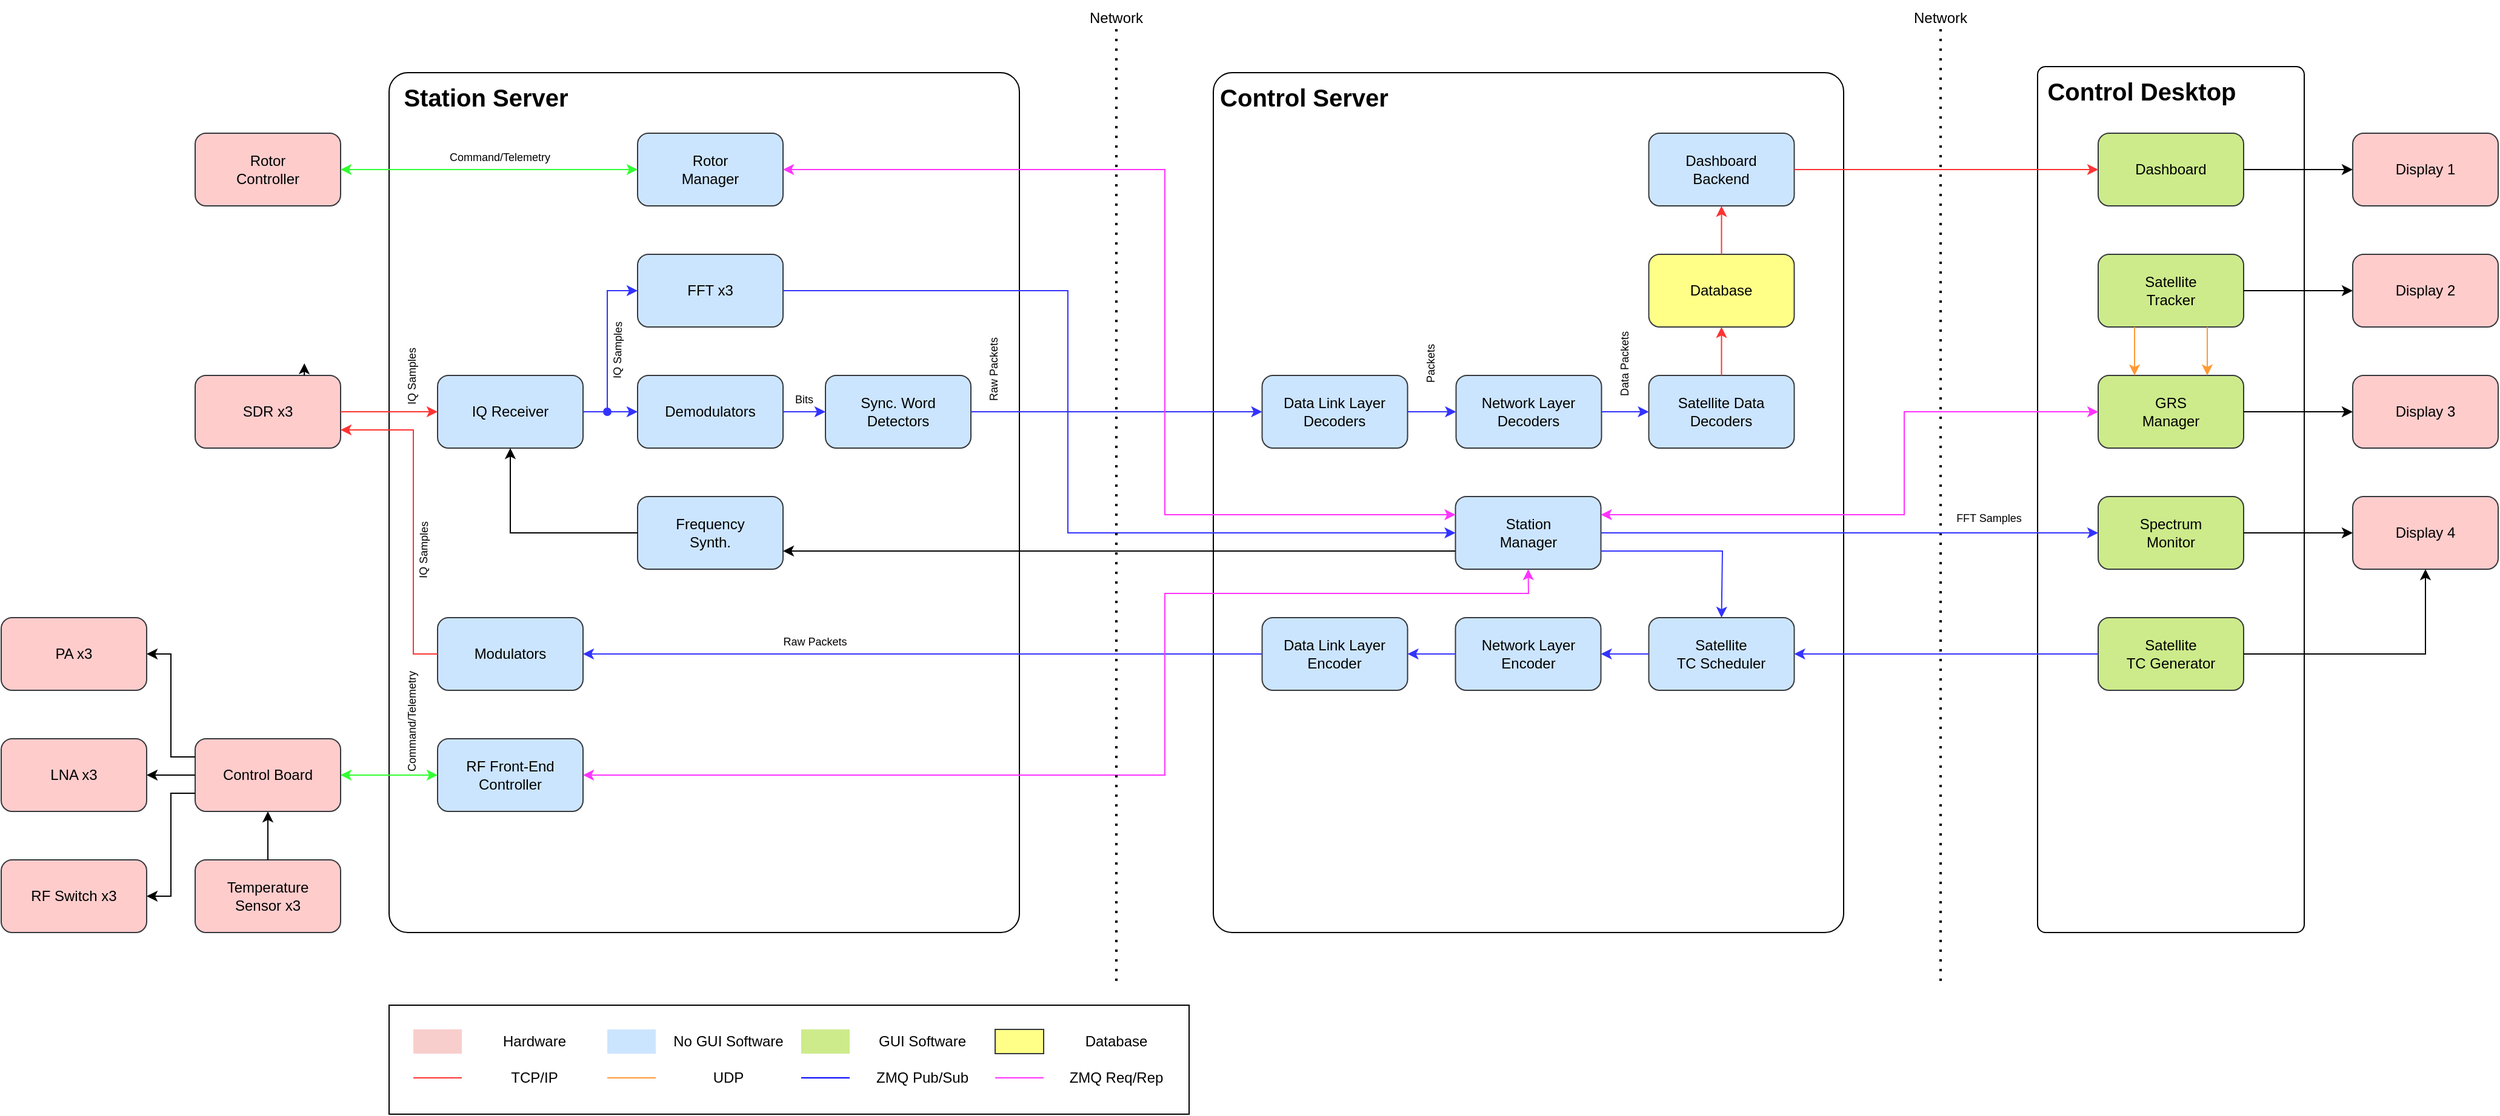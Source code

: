 <mxfile version="27.0.9">
  <diagram name="Page-1" id="cmg6hp7CtFFWTusoUtM8">
    <mxGraphModel dx="3383" dy="704" grid="1" gridSize="10" guides="1" tooltips="1" connect="1" arrows="1" fold="1" page="0" pageScale="1" pageWidth="900" pageHeight="1600" math="0" shadow="0">
      <root>
        <mxCell id="0" />
        <mxCell id="1" parent="0" />
        <mxCell id="hys0f1wHS0h3jVHWkmQ9-83" value="" style="rounded=0;whiteSpace=wrap;html=1;" vertex="1" parent="1">
          <mxGeometry x="-220" y="1640" width="660" height="90" as="geometry" />
        </mxCell>
        <mxCell id="SUKX7cCCjlED89fjYPNY-69" value="" style="rounded=1;whiteSpace=wrap;html=1;arcSize=3;" parent="1" vertex="1">
          <mxGeometry x="460" y="870" width="520" height="710" as="geometry" />
        </mxCell>
        <mxCell id="SUKX7cCCjlED89fjYPNY-67" value="" style="rounded=1;whiteSpace=wrap;html=1;arcSize=3;" parent="1" vertex="1">
          <mxGeometry x="1140" y="865" width="220" height="715" as="geometry" />
        </mxCell>
        <mxCell id="SUKX7cCCjlED89fjYPNY-62" value="" style="rounded=1;whiteSpace=wrap;html=1;arcSize=3;" parent="1" vertex="1">
          <mxGeometry x="-220" y="870" width="520" height="710" as="geometry" />
        </mxCell>
        <mxCell id="SUKX7cCCjlED89fjYPNY-2" value="Rotor&lt;div&gt;Controller&lt;/div&gt;" style="rounded=1;whiteSpace=wrap;html=1;fillColor=#ffcccc;strokeColor=#36393d;" parent="1" vertex="1">
          <mxGeometry x="-380" y="920" width="120" height="60" as="geometry" />
        </mxCell>
        <mxCell id="SUKX7cCCjlED89fjYPNY-3" value="LNA x3" style="rounded=1;whiteSpace=wrap;html=1;fillColor=#ffcccc;strokeColor=#36393d;" parent="1" vertex="1">
          <mxGeometry x="-540" y="1420" width="120" height="60" as="geometry" />
        </mxCell>
        <mxCell id="SUKX7cCCjlED89fjYPNY-4" value="PA x3" style="rounded=1;whiteSpace=wrap;html=1;fillColor=#ffcccc;strokeColor=#36393d;" parent="1" vertex="1">
          <mxGeometry x="-540" y="1320" width="120" height="60" as="geometry" />
        </mxCell>
        <mxCell id="SUKX7cCCjlED89fjYPNY-5" value="SDR x3" style="rounded=1;whiteSpace=wrap;html=1;fillColor=#ffcccc;strokeColor=#36393d;" parent="1" vertex="1">
          <mxGeometry x="-380" y="1120" width="120" height="60" as="geometry" />
        </mxCell>
        <mxCell id="SUKX7cCCjlED89fjYPNY-8" value="IQ Receiver" style="rounded=1;whiteSpace=wrap;html=1;fillColor=#cce5ff;strokeColor=#36393d;" parent="1" vertex="1">
          <mxGeometry x="-180" y="1120" width="120" height="60" as="geometry" />
        </mxCell>
        <mxCell id="SUKX7cCCjlED89fjYPNY-10" value="Modulators" style="rounded=1;whiteSpace=wrap;html=1;fillColor=#cce5ff;strokeColor=#36393d;" parent="1" vertex="1">
          <mxGeometry x="-180" y="1320" width="120" height="60" as="geometry" />
        </mxCell>
        <mxCell id="SUKX7cCCjlED89fjYPNY-11" value="FFT x3" style="rounded=1;whiteSpace=wrap;html=1;fillColor=#cce5ff;strokeColor=#36393d;" parent="1" vertex="1">
          <mxGeometry x="-15" y="1020" width="120" height="60" as="geometry" />
        </mxCell>
        <mxCell id="SUKX7cCCjlED89fjYPNY-12" value="Demodulators" style="rounded=1;whiteSpace=wrap;html=1;fillColor=#cce5ff;strokeColor=#36393d;" parent="1" vertex="1">
          <mxGeometry x="-15" y="1120" width="120" height="60" as="geometry" />
        </mxCell>
        <mxCell id="SUKX7cCCjlED89fjYPNY-14" value="Frequency&lt;div&gt;Synth.&lt;/div&gt;" style="rounded=1;whiteSpace=wrap;html=1;fillColor=#cce5ff;strokeColor=#36393d;" parent="1" vertex="1">
          <mxGeometry x="-15" y="1220" width="120" height="60" as="geometry" />
        </mxCell>
        <mxCell id="SUKX7cCCjlED89fjYPNY-16" value="" style="endArrow=classic;html=1;rounded=0;entryX=0;entryY=0.5;entryDx=0;entryDy=0;startArrow=oval;startFill=1;strokeColor=#3333FF;" parent="1" target="SUKX7cCCjlED89fjYPNY-11" edge="1">
          <mxGeometry width="50" height="50" relative="1" as="geometry">
            <mxPoint x="-40" y="1150" as="sourcePoint" />
            <mxPoint x="-80" y="880" as="targetPoint" />
            <Array as="points">
              <mxPoint x="-40" y="1050" />
            </Array>
          </mxGeometry>
        </mxCell>
        <mxCell id="SUKX7cCCjlED89fjYPNY-17" value="" style="endArrow=classic;html=1;rounded=0;exitX=0;exitY=0.5;exitDx=0;exitDy=0;entryX=0.5;entryY=1;entryDx=0;entryDy=0;" parent="1" source="SUKX7cCCjlED89fjYPNY-14" target="SUKX7cCCjlED89fjYPNY-8" edge="1">
          <mxGeometry width="50" height="50" relative="1" as="geometry">
            <mxPoint x="-280" y="1260" as="sourcePoint" />
            <mxPoint x="-230" y="1210" as="targetPoint" />
            <Array as="points">
              <mxPoint x="-120" y="1250" />
            </Array>
          </mxGeometry>
        </mxCell>
        <mxCell id="SUKX7cCCjlED89fjYPNY-19" value="Rotor&lt;div&gt;Manager&lt;/div&gt;" style="rounded=1;whiteSpace=wrap;html=1;fillColor=#cce5ff;strokeColor=#36393d;" parent="1" vertex="1">
          <mxGeometry x="-15" y="920" width="120" height="60" as="geometry" />
        </mxCell>
        <mxCell id="SUKX7cCCjlED89fjYPNY-20" value="RF Front-End&lt;div&gt;Controller&lt;/div&gt;" style="rounded=1;whiteSpace=wrap;html=1;fillColor=#cce5ff;strokeColor=#36393d;" parent="1" vertex="1">
          <mxGeometry x="-180" y="1420" width="120" height="60" as="geometry" />
        </mxCell>
        <mxCell id="SUKX7cCCjlED89fjYPNY-22" value="Spectrum&lt;div&gt;Monitor&lt;/div&gt;" style="rounded=1;whiteSpace=wrap;html=1;fillColor=#cdeb8b;strokeColor=#36393d;" parent="1" vertex="1">
          <mxGeometry x="1190" y="1220" width="120" height="60" as="geometry" />
        </mxCell>
        <mxCell id="SUKX7cCCjlED89fjYPNY-23" value="GRS&lt;br&gt;&lt;div&gt;Manager&lt;/div&gt;" style="rounded=1;whiteSpace=wrap;html=1;fillColor=#cdeb8b;strokeColor=#36393d;" parent="1" vertex="1">
          <mxGeometry x="1190" y="1120" width="120" height="60" as="geometry" />
        </mxCell>
        <mxCell id="SUKX7cCCjlED89fjYPNY-24" value="Satellite&lt;div&gt;Tracker&lt;/div&gt;" style="rounded=1;whiteSpace=wrap;html=1;fillColor=#cdeb8b;strokeColor=#36393d;" parent="1" vertex="1">
          <mxGeometry x="1190" y="1020" width="120" height="60" as="geometry" />
        </mxCell>
        <mxCell id="SUKX7cCCjlED89fjYPNY-25" value="Sync. Word&lt;div&gt;Detectors&lt;/div&gt;" style="rounded=1;whiteSpace=wrap;html=1;fillColor=#cce5ff;strokeColor=#36393d;" parent="1" vertex="1">
          <mxGeometry x="140" y="1120" width="120" height="60" as="geometry" />
        </mxCell>
        <mxCell id="SUKX7cCCjlED89fjYPNY-26" value="" style="endArrow=classic;html=1;rounded=0;exitX=1;exitY=0.5;exitDx=0;exitDy=0;entryX=0;entryY=0.5;entryDx=0;entryDy=0;strokeColor=#3333FF;" parent="1" source="SUKX7cCCjlED89fjYPNY-12" target="SUKX7cCCjlED89fjYPNY-25" edge="1">
          <mxGeometry width="50" height="50" relative="1" as="geometry">
            <mxPoint x="190" y="1020" as="sourcePoint" />
            <mxPoint x="240" y="970" as="targetPoint" />
          </mxGeometry>
        </mxCell>
        <mxCell id="SUKX7cCCjlED89fjYPNY-31" value="" style="endArrow=classic;html=1;rounded=0;exitX=0;exitY=0.5;exitDx=0;exitDy=0;entryX=1;entryY=0.75;entryDx=0;entryDy=0;strokeColor=#FF3333;" parent="1" source="SUKX7cCCjlED89fjYPNY-10" target="SUKX7cCCjlED89fjYPNY-5" edge="1">
          <mxGeometry width="50" height="50" relative="1" as="geometry">
            <mxPoint x="-320" y="1400" as="sourcePoint" />
            <mxPoint x="-270" y="1350" as="targetPoint" />
            <Array as="points">
              <mxPoint x="-200" y="1350" />
              <mxPoint x="-200" y="1165" />
            </Array>
          </mxGeometry>
        </mxCell>
        <mxCell id="SUKX7cCCjlED89fjYPNY-35" value="RF Switch x3" style="rounded=1;whiteSpace=wrap;html=1;fillColor=#ffcccc;strokeColor=#36393d;" parent="1" vertex="1">
          <mxGeometry x="-540" y="1520" width="120" height="60" as="geometry" />
        </mxCell>
        <mxCell id="SUKX7cCCjlED89fjYPNY-38" value="" style="endArrow=classic;html=1;rounded=0;exitX=0;exitY=0.5;exitDx=0;exitDy=0;entryX=1;entryY=0.5;entryDx=0;entryDy=0;strokeColor=#33FF33;startArrow=classic;startFill=1;" parent="1" source="SUKX7cCCjlED89fjYPNY-20" target="hys0f1wHS0h3jVHWkmQ9-61" edge="1">
          <mxGeometry width="50" height="50" relative="1" as="geometry">
            <mxPoint y="1360" as="sourcePoint" />
            <mxPoint x="50" y="1310" as="targetPoint" />
          </mxGeometry>
        </mxCell>
        <mxCell id="SUKX7cCCjlED89fjYPNY-39" value="" style="endArrow=classic;startArrow=classic;html=1;rounded=0;exitX=1;exitY=0.5;exitDx=0;exitDy=0;entryX=0;entryY=0.5;entryDx=0;entryDy=0;strokeColor=#33FF33;" parent="1" source="SUKX7cCCjlED89fjYPNY-2" target="SUKX7cCCjlED89fjYPNY-19" edge="1">
          <mxGeometry width="50" height="50" relative="1" as="geometry">
            <mxPoint x="-150" y="910" as="sourcePoint" />
            <mxPoint x="-100" y="860" as="targetPoint" />
          </mxGeometry>
        </mxCell>
        <mxCell id="SUKX7cCCjlED89fjYPNY-41" value="Data Link Layer&lt;div&gt;Decoders&lt;/div&gt;" style="rounded=1;whiteSpace=wrap;html=1;fillColor=#cce5ff;strokeColor=#36393d;" parent="1" vertex="1">
          <mxGeometry x="500.25" y="1120" width="120" height="60" as="geometry" />
        </mxCell>
        <mxCell id="SUKX7cCCjlED89fjYPNY-42" value="Network Layer&lt;div&gt;Decoders&lt;/div&gt;" style="rounded=1;whiteSpace=wrap;html=1;fillColor=#cce5ff;strokeColor=#36393d;" parent="1" vertex="1">
          <mxGeometry x="660.25" y="1120" width="120" height="60" as="geometry" />
        </mxCell>
        <mxCell id="SUKX7cCCjlED89fjYPNY-43" value="" style="endArrow=classic;html=1;rounded=0;exitX=1;exitY=0.5;exitDx=0;exitDy=0;entryX=0;entryY=0.5;entryDx=0;entryDy=0;strokeColor=#3333FF;" parent="1" source="SUKX7cCCjlED89fjYPNY-41" target="SUKX7cCCjlED89fjYPNY-42" edge="1">
          <mxGeometry width="50" height="50" relative="1" as="geometry">
            <mxPoint x="730.25" y="980" as="sourcePoint" />
            <mxPoint x="780.25" y="930" as="targetPoint" />
          </mxGeometry>
        </mxCell>
        <mxCell id="SUKX7cCCjlED89fjYPNY-44" value="Satellite Data&lt;div&gt;Decoders&lt;/div&gt;" style="rounded=1;whiteSpace=wrap;html=1;fillColor=#cce5ff;strokeColor=#36393d;" parent="1" vertex="1">
          <mxGeometry x="819.25" y="1120" width="120" height="60" as="geometry" />
        </mxCell>
        <mxCell id="SUKX7cCCjlED89fjYPNY-45" value="" style="endArrow=classic;html=1;rounded=0;exitX=1;exitY=0.5;exitDx=0;exitDy=0;entryX=0;entryY=0.5;entryDx=0;entryDy=0;strokeColor=#3333FF;" parent="1" source="SUKX7cCCjlED89fjYPNY-42" target="SUKX7cCCjlED89fjYPNY-44" edge="1">
          <mxGeometry width="50" height="50" relative="1" as="geometry">
            <mxPoint x="760.25" y="970" as="sourcePoint" />
            <mxPoint x="810.25" y="920" as="targetPoint" />
          </mxGeometry>
        </mxCell>
        <mxCell id="SUKX7cCCjlED89fjYPNY-47" value="Database" style="rounded=1;whiteSpace=wrap;html=1;fillColor=#ffff88;strokeColor=#36393d;" parent="1" vertex="1">
          <mxGeometry x="819.25" y="1020" width="120" height="60" as="geometry" />
        </mxCell>
        <mxCell id="SUKX7cCCjlED89fjYPNY-49" value="Dashboard" style="rounded=1;whiteSpace=wrap;html=1;fillColor=#cdeb8b;strokeColor=#36393d;" parent="1" vertex="1">
          <mxGeometry x="1190" y="920" width="120" height="60" as="geometry" />
        </mxCell>
        <mxCell id="SUKX7cCCjlED89fjYPNY-52" value="Data Link Layer&lt;div&gt;Encoder&lt;/div&gt;" style="rounded=1;whiteSpace=wrap;html=1;fillColor=#cce5ff;strokeColor=#36393d;" parent="1" vertex="1">
          <mxGeometry x="500.25" y="1320" width="120" height="60" as="geometry" />
        </mxCell>
        <mxCell id="SUKX7cCCjlED89fjYPNY-53" value="Network Layer&lt;div&gt;Encoder&lt;/div&gt;" style="rounded=1;whiteSpace=wrap;html=1;fillColor=#cce5ff;strokeColor=#36393d;" parent="1" vertex="1">
          <mxGeometry x="659.75" y="1320" width="120" height="60" as="geometry" />
        </mxCell>
        <mxCell id="SUKX7cCCjlED89fjYPNY-54" value="Satellite&lt;div&gt;TC Generator&lt;/div&gt;" style="rounded=1;whiteSpace=wrap;html=1;fillColor=#cdeb8b;strokeColor=#36393d;" parent="1" vertex="1">
          <mxGeometry x="1190" y="1320" width="120" height="60" as="geometry" />
        </mxCell>
        <mxCell id="SUKX7cCCjlED89fjYPNY-55" value="" style="endArrow=classic;html=1;rounded=0;exitX=0;exitY=0.5;exitDx=0;exitDy=0;entryX=1;entryY=0.5;entryDx=0;entryDy=0;strokeColor=#3333FF;" parent="1" source="SUKX7cCCjlED89fjYPNY-53" target="SUKX7cCCjlED89fjYPNY-52" edge="1">
          <mxGeometry width="50" height="50" relative="1" as="geometry">
            <mxPoint x="630.25" y="1290" as="sourcePoint" />
            <mxPoint x="680.25" y="1240" as="targetPoint" />
          </mxGeometry>
        </mxCell>
        <mxCell id="SUKX7cCCjlED89fjYPNY-57" value="" style="endArrow=classic;html=1;rounded=0;exitX=0;exitY=0.5;exitDx=0;exitDy=0;entryX=1;entryY=0.5;entryDx=0;entryDy=0;strokeColor=#3333FF;" parent="1" source="SUKX7cCCjlED89fjYPNY-52" target="SUKX7cCCjlED89fjYPNY-10" edge="1">
          <mxGeometry width="50" height="50" relative="1" as="geometry">
            <mxPoint x="340" y="1330" as="sourcePoint" />
            <mxPoint x="390" y="1280" as="targetPoint" />
          </mxGeometry>
        </mxCell>
        <mxCell id="SUKX7cCCjlED89fjYPNY-58" value="" style="endArrow=classic;html=1;rounded=0;exitX=1;exitY=0.5;exitDx=0;exitDy=0;entryX=0;entryY=0.5;entryDx=0;entryDy=0;strokeColor=#3333FF;" parent="1" source="SUKX7cCCjlED89fjYPNY-25" target="SUKX7cCCjlED89fjYPNY-41" edge="1">
          <mxGeometry width="50" height="50" relative="1" as="geometry">
            <mxPoint x="400" y="1150" as="sourcePoint" />
            <mxPoint x="450" y="1100" as="targetPoint" />
          </mxGeometry>
        </mxCell>
        <mxCell id="SUKX7cCCjlED89fjYPNY-60" value="Temperature&lt;div&gt;Sensor x3&lt;/div&gt;" style="rounded=1;whiteSpace=wrap;html=1;fillColor=#ffcccc;strokeColor=#36393d;" parent="1" vertex="1">
          <mxGeometry x="-380" y="1520" width="120" height="60" as="geometry" />
        </mxCell>
        <mxCell id="SUKX7cCCjlED89fjYPNY-61" value="" style="endArrow=classic;html=1;rounded=0;exitX=0.5;exitY=0;exitDx=0;exitDy=0;entryX=0.5;entryY=1;entryDx=0;entryDy=0;strokeColor=#000000;" parent="1" source="SUKX7cCCjlED89fjYPNY-60" target="hys0f1wHS0h3jVHWkmQ9-61" edge="1">
          <mxGeometry width="50" height="50" relative="1" as="geometry">
            <mxPoint x="-130" y="1630" as="sourcePoint" />
            <mxPoint x="-80" y="1580" as="targetPoint" />
            <Array as="points" />
          </mxGeometry>
        </mxCell>
        <mxCell id="SUKX7cCCjlED89fjYPNY-65" value="" style="endArrow=classic;html=1;rounded=0;exitX=1;exitY=0.5;exitDx=0;exitDy=0;entryX=0;entryY=0.5;entryDx=0;entryDy=0;fillColor=#e51400;strokeColor=#FF3333;" parent="1" source="SUKX7cCCjlED89fjYPNY-5" target="SUKX7cCCjlED89fjYPNY-8" edge="1">
          <mxGeometry width="50" height="50" relative="1" as="geometry">
            <mxPoint x="-360" y="1110" as="sourcePoint" />
            <mxPoint x="-310" y="1060" as="targetPoint" />
          </mxGeometry>
        </mxCell>
        <mxCell id="SUKX7cCCjlED89fjYPNY-66" value="Station Server" style="text;html=1;align=center;verticalAlign=middle;whiteSpace=wrap;rounded=0;fontSize=20;fontStyle=1" parent="1" vertex="1">
          <mxGeometry x="-220" y="870" width="160" height="40" as="geometry" />
        </mxCell>
        <mxCell id="SUKX7cCCjlED89fjYPNY-68" value="Control Desktop" style="text;html=1;align=center;verticalAlign=middle;whiteSpace=wrap;rounded=0;fontSize=20;fontStyle=1" parent="1" vertex="1">
          <mxGeometry x="1140.5" y="865" width="169.5" height="40" as="geometry" />
        </mxCell>
        <mxCell id="SUKX7cCCjlED89fjYPNY-70" value="Control Server" style="text;html=1;align=center;verticalAlign=middle;whiteSpace=wrap;rounded=0;fontSize=20;fontStyle=1" parent="1" vertex="1">
          <mxGeometry x="450" y="870" width="169.5" height="40" as="geometry" />
        </mxCell>
        <mxCell id="hys0f1wHS0h3jVHWkmQ9-1" value="" style="rounded=0;whiteSpace=wrap;html=1;fillColor=#f8cecc;strokeColor=none;" vertex="1" parent="1">
          <mxGeometry x="-200" y="1660" width="40" height="20" as="geometry" />
        </mxCell>
        <mxCell id="hys0f1wHS0h3jVHWkmQ9-2" value="" style="rounded=0;whiteSpace=wrap;html=1;fillColor=#cdeb8b;strokeColor=none;" vertex="1" parent="1">
          <mxGeometry x="120" y="1660" width="40" height="20" as="geometry" />
        </mxCell>
        <mxCell id="hys0f1wHS0h3jVHWkmQ9-3" value="Hardware" style="text;html=1;align=center;verticalAlign=middle;whiteSpace=wrap;rounded=0;" vertex="1" parent="1">
          <mxGeometry x="-160" y="1660" width="120" height="20" as="geometry" />
        </mxCell>
        <mxCell id="hys0f1wHS0h3jVHWkmQ9-4" value="GUI Software" style="text;html=1;align=center;verticalAlign=middle;whiteSpace=wrap;rounded=0;" vertex="1" parent="1">
          <mxGeometry x="160" y="1660" width="120" height="20" as="geometry" />
        </mxCell>
        <mxCell id="hys0f1wHS0h3jVHWkmQ9-5" value="" style="endArrow=none;html=1;rounded=0;strokeColor=#FF3333;" edge="1" parent="1">
          <mxGeometry width="50" height="50" relative="1" as="geometry">
            <mxPoint x="-200" y="1700" as="sourcePoint" />
            <mxPoint x="-160" y="1700" as="targetPoint" />
          </mxGeometry>
        </mxCell>
        <mxCell id="hys0f1wHS0h3jVHWkmQ9-6" value="TCP/IP" style="text;html=1;align=center;verticalAlign=middle;whiteSpace=wrap;rounded=0;" vertex="1" parent="1">
          <mxGeometry x="-160" y="1690" width="120" height="20" as="geometry" />
        </mxCell>
        <mxCell id="hys0f1wHS0h3jVHWkmQ9-7" value="" style="endArrow=none;html=1;rounded=0;strokeColor=#0000FF;" edge="1" parent="1">
          <mxGeometry width="50" height="50" relative="1" as="geometry">
            <mxPoint x="120" y="1700" as="sourcePoint" />
            <mxPoint x="160" y="1700" as="targetPoint" />
          </mxGeometry>
        </mxCell>
        <mxCell id="hys0f1wHS0h3jVHWkmQ9-8" value="ZMQ Pub/Sub" style="text;html=1;align=center;verticalAlign=middle;whiteSpace=wrap;rounded=0;" vertex="1" parent="1">
          <mxGeometry x="160" y="1690" width="120" height="20" as="geometry" />
        </mxCell>
        <mxCell id="hys0f1wHS0h3jVHWkmQ9-11" value="" style="endArrow=none;html=1;rounded=0;strokeColor=#FF9933;" edge="1" parent="1">
          <mxGeometry width="50" height="50" relative="1" as="geometry">
            <mxPoint x="-40" y="1700" as="sourcePoint" />
            <mxPoint y="1700" as="targetPoint" />
          </mxGeometry>
        </mxCell>
        <mxCell id="hys0f1wHS0h3jVHWkmQ9-12" value="UDP" style="text;html=1;align=center;verticalAlign=middle;whiteSpace=wrap;rounded=0;" vertex="1" parent="1">
          <mxGeometry y="1690" width="120" height="20" as="geometry" />
        </mxCell>
        <mxCell id="hys0f1wHS0h3jVHWkmQ9-14" value="Dashboard&lt;div&gt;Backend&lt;/div&gt;" style="rounded=1;whiteSpace=wrap;html=1;fillColor=#cce5ff;strokeColor=#36393d;" vertex="1" parent="1">
          <mxGeometry x="819.25" y="920" width="120" height="60" as="geometry" />
        </mxCell>
        <mxCell id="hys0f1wHS0h3jVHWkmQ9-19" value="Satellite&lt;div&gt;TC Scheduler&lt;/div&gt;" style="rounded=1;whiteSpace=wrap;html=1;fillColor=#cce5ff;strokeColor=#36393d;" vertex="1" parent="1">
          <mxGeometry x="819.25" y="1320" width="120" height="60" as="geometry" />
        </mxCell>
        <mxCell id="hys0f1wHS0h3jVHWkmQ9-20" value="" style="endArrow=classic;html=1;rounded=0;exitX=0;exitY=0.5;exitDx=0;exitDy=0;entryX=1;entryY=0.5;entryDx=0;entryDy=0;strokeColor=#3333FF;" edge="1" parent="1" source="hys0f1wHS0h3jVHWkmQ9-19" target="SUKX7cCCjlED89fjYPNY-53">
          <mxGeometry width="50" height="50" relative="1" as="geometry">
            <mxPoint x="1020" y="1300" as="sourcePoint" />
            <mxPoint x="1070" y="1250" as="targetPoint" />
          </mxGeometry>
        </mxCell>
        <mxCell id="hys0f1wHS0h3jVHWkmQ9-22" value="" style="endArrow=classic;html=1;rounded=0;exitX=0.5;exitY=0;exitDx=0;exitDy=0;entryX=0.5;entryY=1;entryDx=0;entryDy=0;strokeColor=#FF3333;" edge="1" parent="1" source="SUKX7cCCjlED89fjYPNY-44" target="SUKX7cCCjlED89fjYPNY-47">
          <mxGeometry width="50" height="50" relative="1" as="geometry">
            <mxPoint x="1030" y="1110" as="sourcePoint" />
            <mxPoint x="1080" y="1060" as="targetPoint" />
          </mxGeometry>
        </mxCell>
        <mxCell id="hys0f1wHS0h3jVHWkmQ9-23" value="" style="endArrow=classic;html=1;rounded=0;exitX=0.5;exitY=0;exitDx=0;exitDy=0;entryX=0.5;entryY=1;entryDx=0;entryDy=0;strokeColor=#FF3333;" edge="1" parent="1" source="SUKX7cCCjlED89fjYPNY-47" target="hys0f1wHS0h3jVHWkmQ9-14">
          <mxGeometry width="50" height="50" relative="1" as="geometry">
            <mxPoint x="1030" y="840" as="sourcePoint" />
            <mxPoint x="1060" y="960" as="targetPoint" />
          </mxGeometry>
        </mxCell>
        <mxCell id="hys0f1wHS0h3jVHWkmQ9-24" value="" style="endArrow=classic;html=1;rounded=0;exitX=1;exitY=0.5;exitDx=0;exitDy=0;entryX=0;entryY=0.5;entryDx=0;entryDy=0;strokeColor=#FF3333;" edge="1" parent="1" source="hys0f1wHS0h3jVHWkmQ9-14" target="SUKX7cCCjlED89fjYPNY-49">
          <mxGeometry width="50" height="50" relative="1" as="geometry">
            <mxPoint x="1090" y="930" as="sourcePoint" />
            <mxPoint x="1140" y="880" as="targetPoint" />
          </mxGeometry>
        </mxCell>
        <mxCell id="hys0f1wHS0h3jVHWkmQ9-25" value="Display 1" style="rounded=1;whiteSpace=wrap;html=1;fillColor=#ffcccc;strokeColor=#36393d;" vertex="1" parent="1">
          <mxGeometry x="1400" y="920" width="120" height="60" as="geometry" />
        </mxCell>
        <mxCell id="hys0f1wHS0h3jVHWkmQ9-26" value="Display 2" style="rounded=1;whiteSpace=wrap;html=1;fillColor=#ffcccc;strokeColor=#36393d;" vertex="1" parent="1">
          <mxGeometry x="1400" y="1020" width="120" height="60" as="geometry" />
        </mxCell>
        <mxCell id="hys0f1wHS0h3jVHWkmQ9-27" value="Display 3" style="rounded=1;whiteSpace=wrap;html=1;fillColor=#ffcccc;strokeColor=#36393d;" vertex="1" parent="1">
          <mxGeometry x="1400" y="1120" width="120" height="60" as="geometry" />
        </mxCell>
        <mxCell id="hys0f1wHS0h3jVHWkmQ9-28" value="Display 4" style="rounded=1;whiteSpace=wrap;html=1;fillColor=#ffcccc;strokeColor=#36393d;" vertex="1" parent="1">
          <mxGeometry x="1400" y="1220" width="120" height="60" as="geometry" />
        </mxCell>
        <mxCell id="hys0f1wHS0h3jVHWkmQ9-29" value="" style="endArrow=classic;html=1;rounded=0;exitX=1;exitY=0.5;exitDx=0;exitDy=0;entryX=0;entryY=0.5;entryDx=0;entryDy=0;" edge="1" parent="1" source="SUKX7cCCjlED89fjYPNY-49" target="hys0f1wHS0h3jVHWkmQ9-25">
          <mxGeometry width="50" height="50" relative="1" as="geometry">
            <mxPoint x="1390" y="800" as="sourcePoint" />
            <mxPoint x="1440" y="750" as="targetPoint" />
          </mxGeometry>
        </mxCell>
        <mxCell id="hys0f1wHS0h3jVHWkmQ9-30" value="" style="endArrow=classic;html=1;rounded=0;exitX=1;exitY=0.5;exitDx=0;exitDy=0;" edge="1" parent="1" source="SUKX7cCCjlED89fjYPNY-24">
          <mxGeometry width="50" height="50" relative="1" as="geometry">
            <mxPoint x="1780" y="1080" as="sourcePoint" />
            <mxPoint x="1400" y="1050" as="targetPoint" />
          </mxGeometry>
        </mxCell>
        <mxCell id="hys0f1wHS0h3jVHWkmQ9-31" value="" style="endArrow=classic;html=1;rounded=0;exitX=1;exitY=0.5;exitDx=0;exitDy=0;entryX=0;entryY=0.5;entryDx=0;entryDy=0;" edge="1" parent="1" source="SUKX7cCCjlED89fjYPNY-23" target="hys0f1wHS0h3jVHWkmQ9-27">
          <mxGeometry width="50" height="50" relative="1" as="geometry">
            <mxPoint x="1740" y="1140" as="sourcePoint" />
            <mxPoint x="1790" y="1090" as="targetPoint" />
          </mxGeometry>
        </mxCell>
        <mxCell id="hys0f1wHS0h3jVHWkmQ9-32" value="" style="endArrow=classic;html=1;rounded=0;exitX=1;exitY=0.5;exitDx=0;exitDy=0;entryX=0;entryY=0.5;entryDx=0;entryDy=0;" edge="1" parent="1" source="SUKX7cCCjlED89fjYPNY-22" target="hys0f1wHS0h3jVHWkmQ9-28">
          <mxGeometry width="50" height="50" relative="1" as="geometry">
            <mxPoint x="1590" y="1410" as="sourcePoint" />
            <mxPoint x="1640" y="1360" as="targetPoint" />
          </mxGeometry>
        </mxCell>
        <mxCell id="hys0f1wHS0h3jVHWkmQ9-33" value="" style="endArrow=classic;html=1;rounded=0;exitX=1;exitY=0.5;exitDx=0;exitDy=0;entryX=0.5;entryY=1;entryDx=0;entryDy=0;" edge="1" parent="1" source="SUKX7cCCjlED89fjYPNY-54" target="hys0f1wHS0h3jVHWkmQ9-28">
          <mxGeometry width="50" height="50" relative="1" as="geometry">
            <mxPoint x="1600" y="1400" as="sourcePoint" />
            <mxPoint x="1650" y="1350" as="targetPoint" />
            <Array as="points">
              <mxPoint x="1460" y="1350" />
            </Array>
          </mxGeometry>
        </mxCell>
        <mxCell id="hys0f1wHS0h3jVHWkmQ9-34" value="" style="endArrow=classic;html=1;rounded=0;exitX=0;exitY=0.5;exitDx=0;exitDy=0;entryX=1;entryY=0.5;entryDx=0;entryDy=0;strokeColor=#3333FF;" edge="1" parent="1" source="SUKX7cCCjlED89fjYPNY-54" target="hys0f1wHS0h3jVHWkmQ9-19">
          <mxGeometry width="50" height="50" relative="1" as="geometry">
            <mxPoint x="1130" y="1327.5" as="sourcePoint" />
            <mxPoint x="1020" y="1197.5" as="targetPoint" />
          </mxGeometry>
        </mxCell>
        <mxCell id="hys0f1wHS0h3jVHWkmQ9-35" value="Station&lt;div&gt;Manager&lt;/div&gt;" style="rounded=1;whiteSpace=wrap;html=1;fillColor=#cce5ff;strokeColor=#36393d;" vertex="1" parent="1">
          <mxGeometry x="659.75" y="1220" width="120" height="60" as="geometry" />
        </mxCell>
        <mxCell id="hys0f1wHS0h3jVHWkmQ9-36" value="" style="endArrow=classic;html=1;rounded=0;exitX=1;exitY=0.5;exitDx=0;exitDy=0;entryX=0;entryY=0.25;entryDx=0;entryDy=0;startArrow=classic;startFill=1;strokeColor=#FF33FF;" edge="1" parent="1" source="SUKX7cCCjlED89fjYPNY-19" target="hys0f1wHS0h3jVHWkmQ9-35">
          <mxGeometry width="50" height="50" relative="1" as="geometry">
            <mxPoint x="360" y="960" as="sourcePoint" />
            <mxPoint x="410" y="910" as="targetPoint" />
            <Array as="points">
              <mxPoint x="420" y="950" />
              <mxPoint x="420" y="1235" />
            </Array>
          </mxGeometry>
        </mxCell>
        <mxCell id="hys0f1wHS0h3jVHWkmQ9-37" value="" style="endArrow=classic;html=1;rounded=0;exitX=1;exitY=0.5;exitDx=0;exitDy=0;entryX=0;entryY=0.5;entryDx=0;entryDy=0;strokeColor=#3333FF;" edge="1" parent="1" source="SUKX7cCCjlED89fjYPNY-11" target="hys0f1wHS0h3jVHWkmQ9-35">
          <mxGeometry width="50" height="50" relative="1" as="geometry">
            <mxPoint x="360" y="900" as="sourcePoint" />
            <mxPoint x="410" y="850" as="targetPoint" />
            <Array as="points">
              <mxPoint x="340" y="1050" />
              <mxPoint x="340" y="1250" />
            </Array>
          </mxGeometry>
        </mxCell>
        <mxCell id="hys0f1wHS0h3jVHWkmQ9-38" value="" style="endArrow=classic;html=1;rounded=0;exitX=1;exitY=0.5;exitDx=0;exitDy=0;entryX=0.5;entryY=1;entryDx=0;entryDy=0;startArrow=classic;startFill=1;strokeColor=#FF33FF;" edge="1" parent="1" source="SUKX7cCCjlED89fjYPNY-20" target="hys0f1wHS0h3jVHWkmQ9-35">
          <mxGeometry width="50" height="50" relative="1" as="geometry">
            <mxPoint x="370" y="1470" as="sourcePoint" />
            <mxPoint x="420" y="1420" as="targetPoint" />
            <Array as="points">
              <mxPoint x="420" y="1450" />
              <mxPoint x="420" y="1300" />
              <mxPoint x="720" y="1300" />
            </Array>
          </mxGeometry>
        </mxCell>
        <mxCell id="hys0f1wHS0h3jVHWkmQ9-39" value="" style="endArrow=none;html=1;rounded=0;exitX=1;exitY=0.75;exitDx=0;exitDy=0;entryX=0;entryY=0.75;entryDx=0;entryDy=0;startArrow=classic;startFill=1;" edge="1" parent="1" source="SUKX7cCCjlED89fjYPNY-14" target="hys0f1wHS0h3jVHWkmQ9-35">
          <mxGeometry width="50" height="50" relative="1" as="geometry">
            <mxPoint x="390" y="910" as="sourcePoint" />
            <mxPoint x="440" y="860" as="targetPoint" />
            <Array as="points">
              <mxPoint x="320" y="1265" />
            </Array>
          </mxGeometry>
        </mxCell>
        <mxCell id="hys0f1wHS0h3jVHWkmQ9-42" style="edgeStyle=orthogonalEdgeStyle;rounded=0;orthogonalLoop=1;jettySize=auto;html=1;exitX=0.75;exitY=0;exitDx=0;exitDy=0;entryX=0.751;entryY=-0.167;entryDx=0;entryDy=0;entryPerimeter=0;" edge="1" parent="1" source="SUKX7cCCjlED89fjYPNY-5" target="SUKX7cCCjlED89fjYPNY-5">
          <mxGeometry relative="1" as="geometry" />
        </mxCell>
        <mxCell id="hys0f1wHS0h3jVHWkmQ9-44" value="IQ Samples" style="edgeLabel;html=1;align=center;verticalAlign=middle;resizable=0;points=[];fontSize=9;textDirection=vertical-rl;rotation=-179;" vertex="1" connectable="0" parent="1">
          <mxGeometry x="-190" y="1265" as="geometry" />
        </mxCell>
        <mxCell id="hys0f1wHS0h3jVHWkmQ9-45" value="IQ Samples" style="edgeLabel;html=1;align=center;verticalAlign=middle;resizable=0;points=[];fontSize=9;textDirection=vertical-rl;rotation=-179;" vertex="1" connectable="0" parent="1">
          <mxGeometry x="-30" y="1100" as="geometry" />
        </mxCell>
        <mxCell id="hys0f1wHS0h3jVHWkmQ9-46" value="" style="endArrow=classic;html=1;rounded=0;exitX=1;exitY=0.5;exitDx=0;exitDy=0;entryX=0;entryY=0.5;entryDx=0;entryDy=0;strokeColor=#3333FF;" edge="1" parent="1" source="SUKX7cCCjlED89fjYPNY-8" target="SUKX7cCCjlED89fjYPNY-12">
          <mxGeometry width="50" height="50" relative="1" as="geometry">
            <mxPoint x="-30" y="1210" as="sourcePoint" />
            <mxPoint x="20" y="1160" as="targetPoint" />
          </mxGeometry>
        </mxCell>
        <mxCell id="hys0f1wHS0h3jVHWkmQ9-47" value="" style="endArrow=classic;html=1;rounded=0;entryX=0.25;entryY=0;entryDx=0;entryDy=0;exitX=0.25;exitY=1;exitDx=0;exitDy=0;strokeColor=#FF9933;" edge="1" parent="1" source="SUKX7cCCjlED89fjYPNY-24" target="SUKX7cCCjlED89fjYPNY-23">
          <mxGeometry width="50" height="50" relative="1" as="geometry">
            <mxPoint x="1080" y="1080" as="sourcePoint" />
            <mxPoint x="1130" y="1030" as="targetPoint" />
          </mxGeometry>
        </mxCell>
        <mxCell id="hys0f1wHS0h3jVHWkmQ9-48" value="" style="endArrow=classic;html=1;rounded=0;entryX=0.75;entryY=0;entryDx=0;entryDy=0;exitX=0.75;exitY=1;exitDx=0;exitDy=0;strokeColor=#FF9933;" edge="1" parent="1" source="SUKX7cCCjlED89fjYPNY-24" target="SUKX7cCCjlED89fjYPNY-23">
          <mxGeometry width="50" height="50" relative="1" as="geometry">
            <mxPoint x="1060" y="1100" as="sourcePoint" />
            <mxPoint x="1110" y="1050" as="targetPoint" />
          </mxGeometry>
        </mxCell>
        <mxCell id="hys0f1wHS0h3jVHWkmQ9-53" value="Raw Packets" style="edgeLabel;html=1;align=center;verticalAlign=middle;resizable=0;points=[];fontSize=9;" vertex="1" connectable="0" parent="1">
          <mxGeometry x="130" y="1340" as="geometry">
            <mxPoint x="1" as="offset" />
          </mxGeometry>
        </mxCell>
        <mxCell id="hys0f1wHS0h3jVHWkmQ9-54" value="Command/Telemetry" style="edgeLabel;html=1;align=center;verticalAlign=middle;resizable=0;points=[];fontSize=9;" vertex="1" connectable="0" parent="1">
          <mxGeometry x="-130" y="940" as="geometry">
            <mxPoint x="1" as="offset" />
          </mxGeometry>
        </mxCell>
        <mxCell id="hys0f1wHS0h3jVHWkmQ9-61" value="Control Board" style="rounded=1;whiteSpace=wrap;html=1;fillColor=#ffcccc;strokeColor=#36393d;" vertex="1" parent="1">
          <mxGeometry x="-380" y="1420" width="120" height="60" as="geometry" />
        </mxCell>
        <mxCell id="hys0f1wHS0h3jVHWkmQ9-62" value="" style="endArrow=classic;html=1;rounded=0;exitX=0;exitY=0.5;exitDx=0;exitDy=0;entryX=1;entryY=0.5;entryDx=0;entryDy=0;" edge="1" parent="1" source="hys0f1wHS0h3jVHWkmQ9-61" target="SUKX7cCCjlED89fjYPNY-3">
          <mxGeometry width="50" height="50" relative="1" as="geometry">
            <mxPoint x="-380" y="1340" as="sourcePoint" />
            <mxPoint x="-330" y="1290" as="targetPoint" />
          </mxGeometry>
        </mxCell>
        <mxCell id="hys0f1wHS0h3jVHWkmQ9-63" value="" style="endArrow=classic;html=1;rounded=0;exitX=0;exitY=0.25;exitDx=0;exitDy=0;entryX=1;entryY=0.5;entryDx=0;entryDy=0;" edge="1" parent="1" source="hys0f1wHS0h3jVHWkmQ9-61" target="SUKX7cCCjlED89fjYPNY-4">
          <mxGeometry width="50" height="50" relative="1" as="geometry">
            <mxPoint x="-410" y="1330" as="sourcePoint" />
            <mxPoint x="-360" y="1280" as="targetPoint" />
            <Array as="points">
              <mxPoint x="-400" y="1435" />
              <mxPoint x="-400" y="1350" />
            </Array>
          </mxGeometry>
        </mxCell>
        <mxCell id="hys0f1wHS0h3jVHWkmQ9-64" value="" style="endArrow=classic;html=1;rounded=0;exitX=0;exitY=0.75;exitDx=0;exitDy=0;entryX=1;entryY=0.5;entryDx=0;entryDy=0;" edge="1" parent="1" source="hys0f1wHS0h3jVHWkmQ9-61" target="SUKX7cCCjlED89fjYPNY-35">
          <mxGeometry width="50" height="50" relative="1" as="geometry">
            <mxPoint x="-320" y="1340" as="sourcePoint" />
            <mxPoint x="-270" y="1290" as="targetPoint" />
            <Array as="points">
              <mxPoint x="-400" y="1465" />
              <mxPoint x="-400" y="1550" />
            </Array>
          </mxGeometry>
        </mxCell>
        <mxCell id="hys0f1wHS0h3jVHWkmQ9-66" value="" style="endArrow=none;dashed=1;html=1;dashPattern=1 3;strokeWidth=2;rounded=0;" edge="1" parent="1">
          <mxGeometry width="50" height="50" relative="1" as="geometry">
            <mxPoint x="380" y="1620" as="sourcePoint" />
            <mxPoint x="380" y="830" as="targetPoint" />
          </mxGeometry>
        </mxCell>
        <mxCell id="hys0f1wHS0h3jVHWkmQ9-67" value="" style="endArrow=none;dashed=1;html=1;dashPattern=1 3;strokeWidth=2;rounded=0;" edge="1" parent="1">
          <mxGeometry width="50" height="50" relative="1" as="geometry">
            <mxPoint x="1060" y="1620" as="sourcePoint" />
            <mxPoint x="1060" y="830" as="targetPoint" />
          </mxGeometry>
        </mxCell>
        <mxCell id="hys0f1wHS0h3jVHWkmQ9-68" value="Network" style="text;html=1;align=center;verticalAlign=middle;whiteSpace=wrap;rounded=0;" vertex="1" parent="1">
          <mxGeometry x="320" y="810" width="120" height="30" as="geometry" />
        </mxCell>
        <mxCell id="hys0f1wHS0h3jVHWkmQ9-71" value="Network" style="text;html=1;align=center;verticalAlign=middle;whiteSpace=wrap;rounded=0;" vertex="1" parent="1">
          <mxGeometry x="1000" y="810" width="120" height="30" as="geometry" />
        </mxCell>
        <mxCell id="hys0f1wHS0h3jVHWkmQ9-73" value="" style="endArrow=classic;startArrow=classic;html=1;rounded=0;entryX=0;entryY=0.5;entryDx=0;entryDy=0;exitX=1;exitY=0.25;exitDx=0;exitDy=0;strokeColor=#FF33FF;" edge="1" parent="1" source="hys0f1wHS0h3jVHWkmQ9-35" target="SUKX7cCCjlED89fjYPNY-23">
          <mxGeometry width="50" height="50" relative="1" as="geometry">
            <mxPoint x="1060" y="1180" as="sourcePoint" />
            <mxPoint x="1110" y="1130" as="targetPoint" />
            <Array as="points">
              <mxPoint x="1030" y="1235" />
              <mxPoint x="1030" y="1150" />
            </Array>
          </mxGeometry>
        </mxCell>
        <mxCell id="hys0f1wHS0h3jVHWkmQ9-74" value="" style="endArrow=classic;html=1;rounded=0;entryX=0;entryY=0.5;entryDx=0;entryDy=0;exitX=1;exitY=0.5;exitDx=0;exitDy=0;strokeColor=#3333FF;" edge="1" parent="1" source="hys0f1wHS0h3jVHWkmQ9-35" target="SUKX7cCCjlED89fjYPNY-22">
          <mxGeometry width="50" height="50" relative="1" as="geometry">
            <mxPoint x="1010" y="1320" as="sourcePoint" />
            <mxPoint x="1060" y="1270" as="targetPoint" />
          </mxGeometry>
        </mxCell>
        <mxCell id="hys0f1wHS0h3jVHWkmQ9-75" value="" style="endArrow=classic;html=1;rounded=0;exitX=1;exitY=0.75;exitDx=0;exitDy=0;entryX=0.5;entryY=0;entryDx=0;entryDy=0;strokeColor=#3333FF;" edge="1" parent="1" source="hys0f1wHS0h3jVHWkmQ9-35" target="hys0f1wHS0h3jVHWkmQ9-19">
          <mxGeometry width="50" height="50" relative="1" as="geometry">
            <mxPoint x="1000" y="1330" as="sourcePoint" />
            <mxPoint x="1050" y="1280" as="targetPoint" />
            <Array as="points">
              <mxPoint x="880" y="1265" />
            </Array>
          </mxGeometry>
        </mxCell>
        <mxCell id="hys0f1wHS0h3jVHWkmQ9-77" value="" style="rounded=0;whiteSpace=wrap;html=1;fillColor=#cce5ff;strokeColor=none;" vertex="1" parent="1">
          <mxGeometry x="-40" y="1660" width="40" height="20" as="geometry" />
        </mxCell>
        <mxCell id="hys0f1wHS0h3jVHWkmQ9-78" value="No GUI Software" style="text;html=1;align=center;verticalAlign=middle;whiteSpace=wrap;rounded=0;" vertex="1" parent="1">
          <mxGeometry y="1660" width="120" height="20" as="geometry" />
        </mxCell>
        <mxCell id="hys0f1wHS0h3jVHWkmQ9-79" value="Data Packets" style="text;html=1;align=center;verticalAlign=middle;whiteSpace=wrap;rounded=0;textDirection=vertical-lr;rotation=-180;fontSize=9;" vertex="1" parent="1">
          <mxGeometry x="780.25" y="1070" width="40" height="80" as="geometry" />
        </mxCell>
        <mxCell id="hys0f1wHS0h3jVHWkmQ9-80" value="Packets" style="text;html=1;align=center;verticalAlign=middle;whiteSpace=wrap;rounded=0;textDirection=vertical-lr;rotation=-180;fontSize=9;" vertex="1" parent="1">
          <mxGeometry x="620.25" y="1070" width="40" height="80" as="geometry" />
        </mxCell>
        <mxCell id="hys0f1wHS0h3jVHWkmQ9-82" value="Raw Packets" style="text;html=1;align=center;verticalAlign=middle;whiteSpace=wrap;rounded=0;textDirection=vertical-lr;rotation=-180;fontSize=9;" vertex="1" parent="1">
          <mxGeometry x="260" y="1080" width="40" height="70" as="geometry" />
        </mxCell>
        <mxCell id="hys0f1wHS0h3jVHWkmQ9-85" value="FFT Samples" style="text;html=1;align=center;verticalAlign=middle;whiteSpace=wrap;rounded=0;fontSize=9;" vertex="1" parent="1">
          <mxGeometry x="1060" y="1230" width="80" height="15" as="geometry" />
        </mxCell>
        <mxCell id="hys0f1wHS0h3jVHWkmQ9-86" value="Command/Telemetry" style="text;html=1;align=center;verticalAlign=middle;whiteSpace=wrap;rounded=0;textDirection=vertical-lr;rotation=-180;fontSize=9;" vertex="1" parent="1">
          <mxGeometry x="-220" y="1360" width="40" height="90" as="geometry" />
        </mxCell>
        <mxCell id="hys0f1wHS0h3jVHWkmQ9-87" value="Bits" style="text;html=1;align=center;verticalAlign=middle;whiteSpace=wrap;rounded=0;fontSize=9;" vertex="1" parent="1">
          <mxGeometry x="105" y="1130" width="35" height="20" as="geometry" />
        </mxCell>
        <mxCell id="hys0f1wHS0h3jVHWkmQ9-88" value="IQ Samples" style="text;html=1;align=center;verticalAlign=middle;whiteSpace=wrap;rounded=0;textDirection=vertical-lr;rotation=-180;fontSize=9;" vertex="1" parent="1">
          <mxGeometry x="-220" y="1090" width="40" height="60" as="geometry" />
        </mxCell>
        <mxCell id="hys0f1wHS0h3jVHWkmQ9-91" value="" style="endArrow=none;html=1;rounded=0;strokeColor=#FF33FF;" edge="1" parent="1">
          <mxGeometry width="50" height="50" relative="1" as="geometry">
            <mxPoint x="280" y="1700" as="sourcePoint" />
            <mxPoint x="320" y="1700" as="targetPoint" />
          </mxGeometry>
        </mxCell>
        <mxCell id="hys0f1wHS0h3jVHWkmQ9-92" value="ZMQ Req/Rep" style="text;html=1;align=center;verticalAlign=middle;whiteSpace=wrap;rounded=0;" vertex="1" parent="1">
          <mxGeometry x="320" y="1690" width="120" height="20" as="geometry" />
        </mxCell>
        <mxCell id="hys0f1wHS0h3jVHWkmQ9-93" value="" style="rounded=0;whiteSpace=wrap;html=1;fillColor=#ffff88;strokeColor=#36393d;" vertex="1" parent="1">
          <mxGeometry x="280" y="1660" width="40" height="20" as="geometry" />
        </mxCell>
        <mxCell id="hys0f1wHS0h3jVHWkmQ9-94" value="Database" style="text;html=1;align=center;verticalAlign=middle;whiteSpace=wrap;rounded=0;" vertex="1" parent="1">
          <mxGeometry x="320" y="1660" width="120" height="20" as="geometry" />
        </mxCell>
      </root>
    </mxGraphModel>
  </diagram>
</mxfile>
